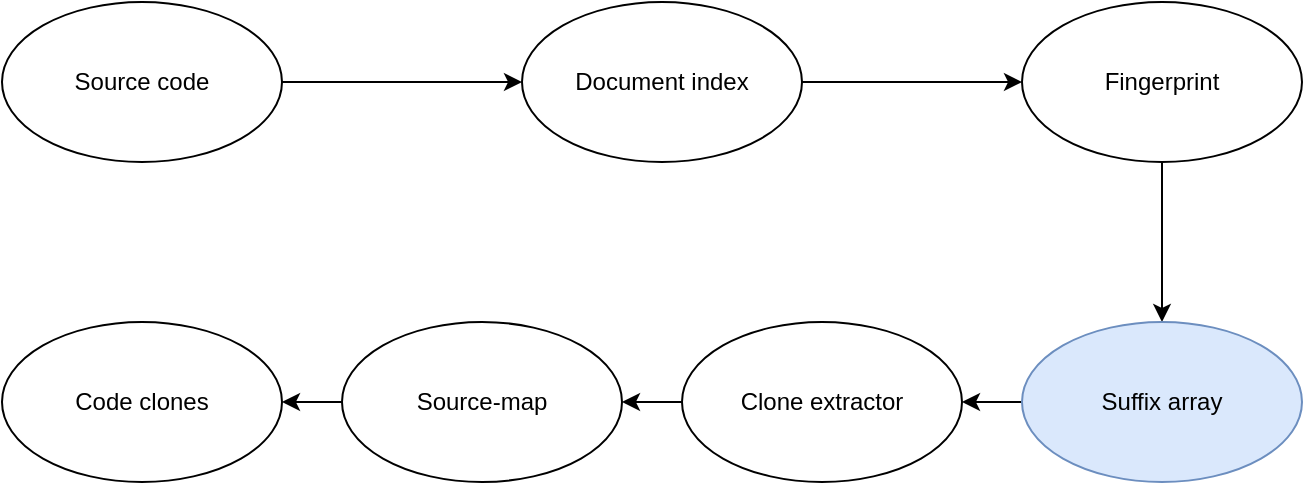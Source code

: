 <mxfile version="21.1.2" type="device">
  <diagram name="Page-1" id="0xaKvcrYNr95pNH14Osg">
    <mxGraphModel dx="2284" dy="1005" grid="1" gridSize="10" guides="1" tooltips="1" connect="1" arrows="1" fold="1" page="1" pageScale="1" pageWidth="850" pageHeight="1100" math="0" shadow="0">
      <root>
        <mxCell id="0" />
        <mxCell id="1" parent="0" />
        <mxCell id="Im9fZA_TLzj1qI4OMQGq-4" value="" style="edgeStyle=orthogonalEdgeStyle;rounded=0;orthogonalLoop=1;jettySize=auto;html=1;" edge="1" parent="1" source="Im9fZA_TLzj1qI4OMQGq-2" target="Im9fZA_TLzj1qI4OMQGq-3">
          <mxGeometry relative="1" as="geometry" />
        </mxCell>
        <mxCell id="Im9fZA_TLzj1qI4OMQGq-2" value="Source code" style="ellipse;whiteSpace=wrap;html=1;" vertex="1" parent="1">
          <mxGeometry x="-280" y="340" width="140" height="80" as="geometry" />
        </mxCell>
        <mxCell id="Im9fZA_TLzj1qI4OMQGq-6" value="" style="edgeStyle=orthogonalEdgeStyle;rounded=0;orthogonalLoop=1;jettySize=auto;html=1;" edge="1" parent="1" source="Im9fZA_TLzj1qI4OMQGq-3" target="Im9fZA_TLzj1qI4OMQGq-5">
          <mxGeometry relative="1" as="geometry" />
        </mxCell>
        <mxCell id="Im9fZA_TLzj1qI4OMQGq-3" value="Document index" style="ellipse;whiteSpace=wrap;html=1;" vertex="1" parent="1">
          <mxGeometry x="-20" y="340" width="140" height="80" as="geometry" />
        </mxCell>
        <mxCell id="Im9fZA_TLzj1qI4OMQGq-8" value="" style="edgeStyle=orthogonalEdgeStyle;rounded=0;orthogonalLoop=1;jettySize=auto;html=1;" edge="1" parent="1" source="Im9fZA_TLzj1qI4OMQGq-5" target="Im9fZA_TLzj1qI4OMQGq-7">
          <mxGeometry relative="1" as="geometry" />
        </mxCell>
        <mxCell id="Im9fZA_TLzj1qI4OMQGq-5" value="Fingerprint" style="ellipse;whiteSpace=wrap;html=1;" vertex="1" parent="1">
          <mxGeometry x="230" y="340" width="140" height="80" as="geometry" />
        </mxCell>
        <mxCell id="Im9fZA_TLzj1qI4OMQGq-10" value="" style="edgeStyle=orthogonalEdgeStyle;rounded=0;orthogonalLoop=1;jettySize=auto;html=1;" edge="1" parent="1" source="Im9fZA_TLzj1qI4OMQGq-7" target="Im9fZA_TLzj1qI4OMQGq-9">
          <mxGeometry relative="1" as="geometry" />
        </mxCell>
        <mxCell id="Im9fZA_TLzj1qI4OMQGq-7" value="Suffix array" style="ellipse;whiteSpace=wrap;html=1;fillColor=#dae8fc;strokeColor=#6c8ebf;" vertex="1" parent="1">
          <mxGeometry x="230" y="500" width="140" height="80" as="geometry" />
        </mxCell>
        <mxCell id="Im9fZA_TLzj1qI4OMQGq-12" value="" style="edgeStyle=orthogonalEdgeStyle;rounded=0;orthogonalLoop=1;jettySize=auto;html=1;" edge="1" parent="1" source="Im9fZA_TLzj1qI4OMQGq-9" target="Im9fZA_TLzj1qI4OMQGq-11">
          <mxGeometry relative="1" as="geometry" />
        </mxCell>
        <mxCell id="Im9fZA_TLzj1qI4OMQGq-9" value="Clone extractor" style="ellipse;whiteSpace=wrap;html=1;" vertex="1" parent="1">
          <mxGeometry x="60" y="500" width="140" height="80" as="geometry" />
        </mxCell>
        <mxCell id="Im9fZA_TLzj1qI4OMQGq-18" value="" style="edgeStyle=orthogonalEdgeStyle;rounded=0;orthogonalLoop=1;jettySize=auto;html=1;" edge="1" parent="1" source="Im9fZA_TLzj1qI4OMQGq-11" target="Im9fZA_TLzj1qI4OMQGq-17">
          <mxGeometry relative="1" as="geometry" />
        </mxCell>
        <mxCell id="Im9fZA_TLzj1qI4OMQGq-11" value="Source-map" style="ellipse;whiteSpace=wrap;html=1;" vertex="1" parent="1">
          <mxGeometry x="-110" y="500" width="140" height="80" as="geometry" />
        </mxCell>
        <mxCell id="Im9fZA_TLzj1qI4OMQGq-17" value="Code clones" style="ellipse;whiteSpace=wrap;html=1;" vertex="1" parent="1">
          <mxGeometry x="-280" y="500" width="140" height="80" as="geometry" />
        </mxCell>
      </root>
    </mxGraphModel>
  </diagram>
</mxfile>
